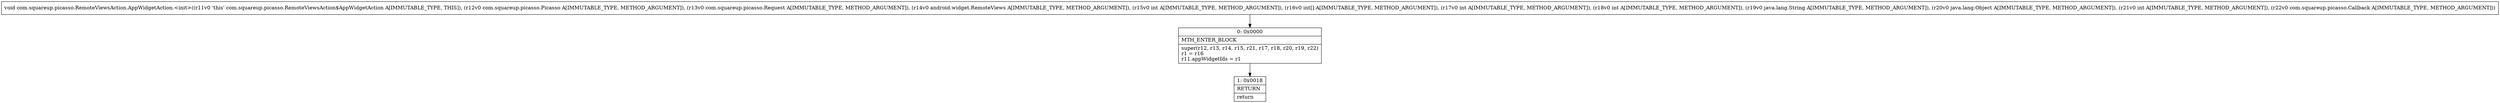 digraph "CFG forcom.squareup.picasso.RemoteViewsAction.AppWidgetAction.\<init\>(Lcom\/squareup\/picasso\/Picasso;Lcom\/squareup\/picasso\/Request;Landroid\/widget\/RemoteViews;I[IIILjava\/lang\/String;Ljava\/lang\/Object;ILcom\/squareup\/picasso\/Callback;)V" {
Node_0 [shape=record,label="{0\:\ 0x0000|MTH_ENTER_BLOCK\l|super(r12, r13, r14, r15, r21, r17, r18, r20, r19, r22)\lr1 = r16\lr11.appWidgetIds = r1\l}"];
Node_1 [shape=record,label="{1\:\ 0x0018|RETURN\l|return\l}"];
MethodNode[shape=record,label="{void com.squareup.picasso.RemoteViewsAction.AppWidgetAction.\<init\>((r11v0 'this' com.squareup.picasso.RemoteViewsAction$AppWidgetAction A[IMMUTABLE_TYPE, THIS]), (r12v0 com.squareup.picasso.Picasso A[IMMUTABLE_TYPE, METHOD_ARGUMENT]), (r13v0 com.squareup.picasso.Request A[IMMUTABLE_TYPE, METHOD_ARGUMENT]), (r14v0 android.widget.RemoteViews A[IMMUTABLE_TYPE, METHOD_ARGUMENT]), (r15v0 int A[IMMUTABLE_TYPE, METHOD_ARGUMENT]), (r16v0 int[] A[IMMUTABLE_TYPE, METHOD_ARGUMENT]), (r17v0 int A[IMMUTABLE_TYPE, METHOD_ARGUMENT]), (r18v0 int A[IMMUTABLE_TYPE, METHOD_ARGUMENT]), (r19v0 java.lang.String A[IMMUTABLE_TYPE, METHOD_ARGUMENT]), (r20v0 java.lang.Object A[IMMUTABLE_TYPE, METHOD_ARGUMENT]), (r21v0 int A[IMMUTABLE_TYPE, METHOD_ARGUMENT]), (r22v0 com.squareup.picasso.Callback A[IMMUTABLE_TYPE, METHOD_ARGUMENT])) }"];
MethodNode -> Node_0;
Node_0 -> Node_1;
}

